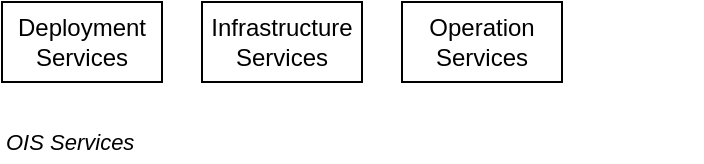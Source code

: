 <mxfile version="18.0.2" type="google"><diagram id="k5kiCCmFegBNbQ7CHCea" name="MOE OIS Services"><mxGraphModel grid="1" page="1" gridSize="10" guides="1" tooltips="1" connect="1" arrows="1" fold="1" pageScale="1" pageWidth="827" pageHeight="1169" math="0" shadow="0"><root><mxCell id="kFMkmOMe1cG1WTFYNUef-0"/><mxCell id="kFMkmOMe1cG1WTFYNUef-1" parent="kFMkmOMe1cG1WTFYNUef-0"/><mxCell id="kFMkmOMe1cG1WTFYNUef-2" value="Deployment Services" style="rounded=0;whiteSpace=wrap;html=1;sketch=0;fillColor=none;" vertex="1" parent="kFMkmOMe1cG1WTFYNUef-1"><mxGeometry x="200" y="120" width="80" height="40" as="geometry"/></mxCell><mxCell id="kFMkmOMe1cG1WTFYNUef-3" value="Infrastructure Services" style="rounded=0;whiteSpace=wrap;html=1;sketch=0;fillColor=none;" vertex="1" parent="kFMkmOMe1cG1WTFYNUef-1"><mxGeometry x="300" y="120" width="80" height="40" as="geometry"/></mxCell><mxCell id="kFMkmOMe1cG1WTFYNUef-4" value="Operation Services" style="rounded=0;whiteSpace=wrap;html=1;sketch=0;fillColor=none;" vertex="1" parent="kFMkmOMe1cG1WTFYNUef-1"><mxGeometry x="400" y="120" width="80" height="40" as="geometry"/></mxCell><mxCell id="QHrA8Z1si9vW-UTGlzGf-0" value="OIS Services" style="text;html=1;strokeColor=none;fillColor=none;align=left;verticalAlign=middle;whiteSpace=wrap;rounded=0;fontSize=11;opacity=80;fontStyle=2" vertex="1" parent="kFMkmOMe1cG1WTFYNUef-1"><mxGeometry x="200" y="180" width="350" height="20" as="geometry"/></mxCell></root></mxGraphModel></diagram></mxfile>